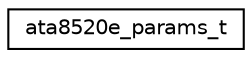 digraph "Graphical Class Hierarchy"
{
 // LATEX_PDF_SIZE
  edge [fontname="Helvetica",fontsize="10",labelfontname="Helvetica",labelfontsize="10"];
  node [fontname="Helvetica",fontsize="10",shape=record];
  rankdir="LR";
  Node0 [label="ata8520e_params_t",height=0.2,width=0.4,color="black", fillcolor="white", style="filled",URL="$structata8520e__params__t.html",tooltip="Initialization parameters."];
}
